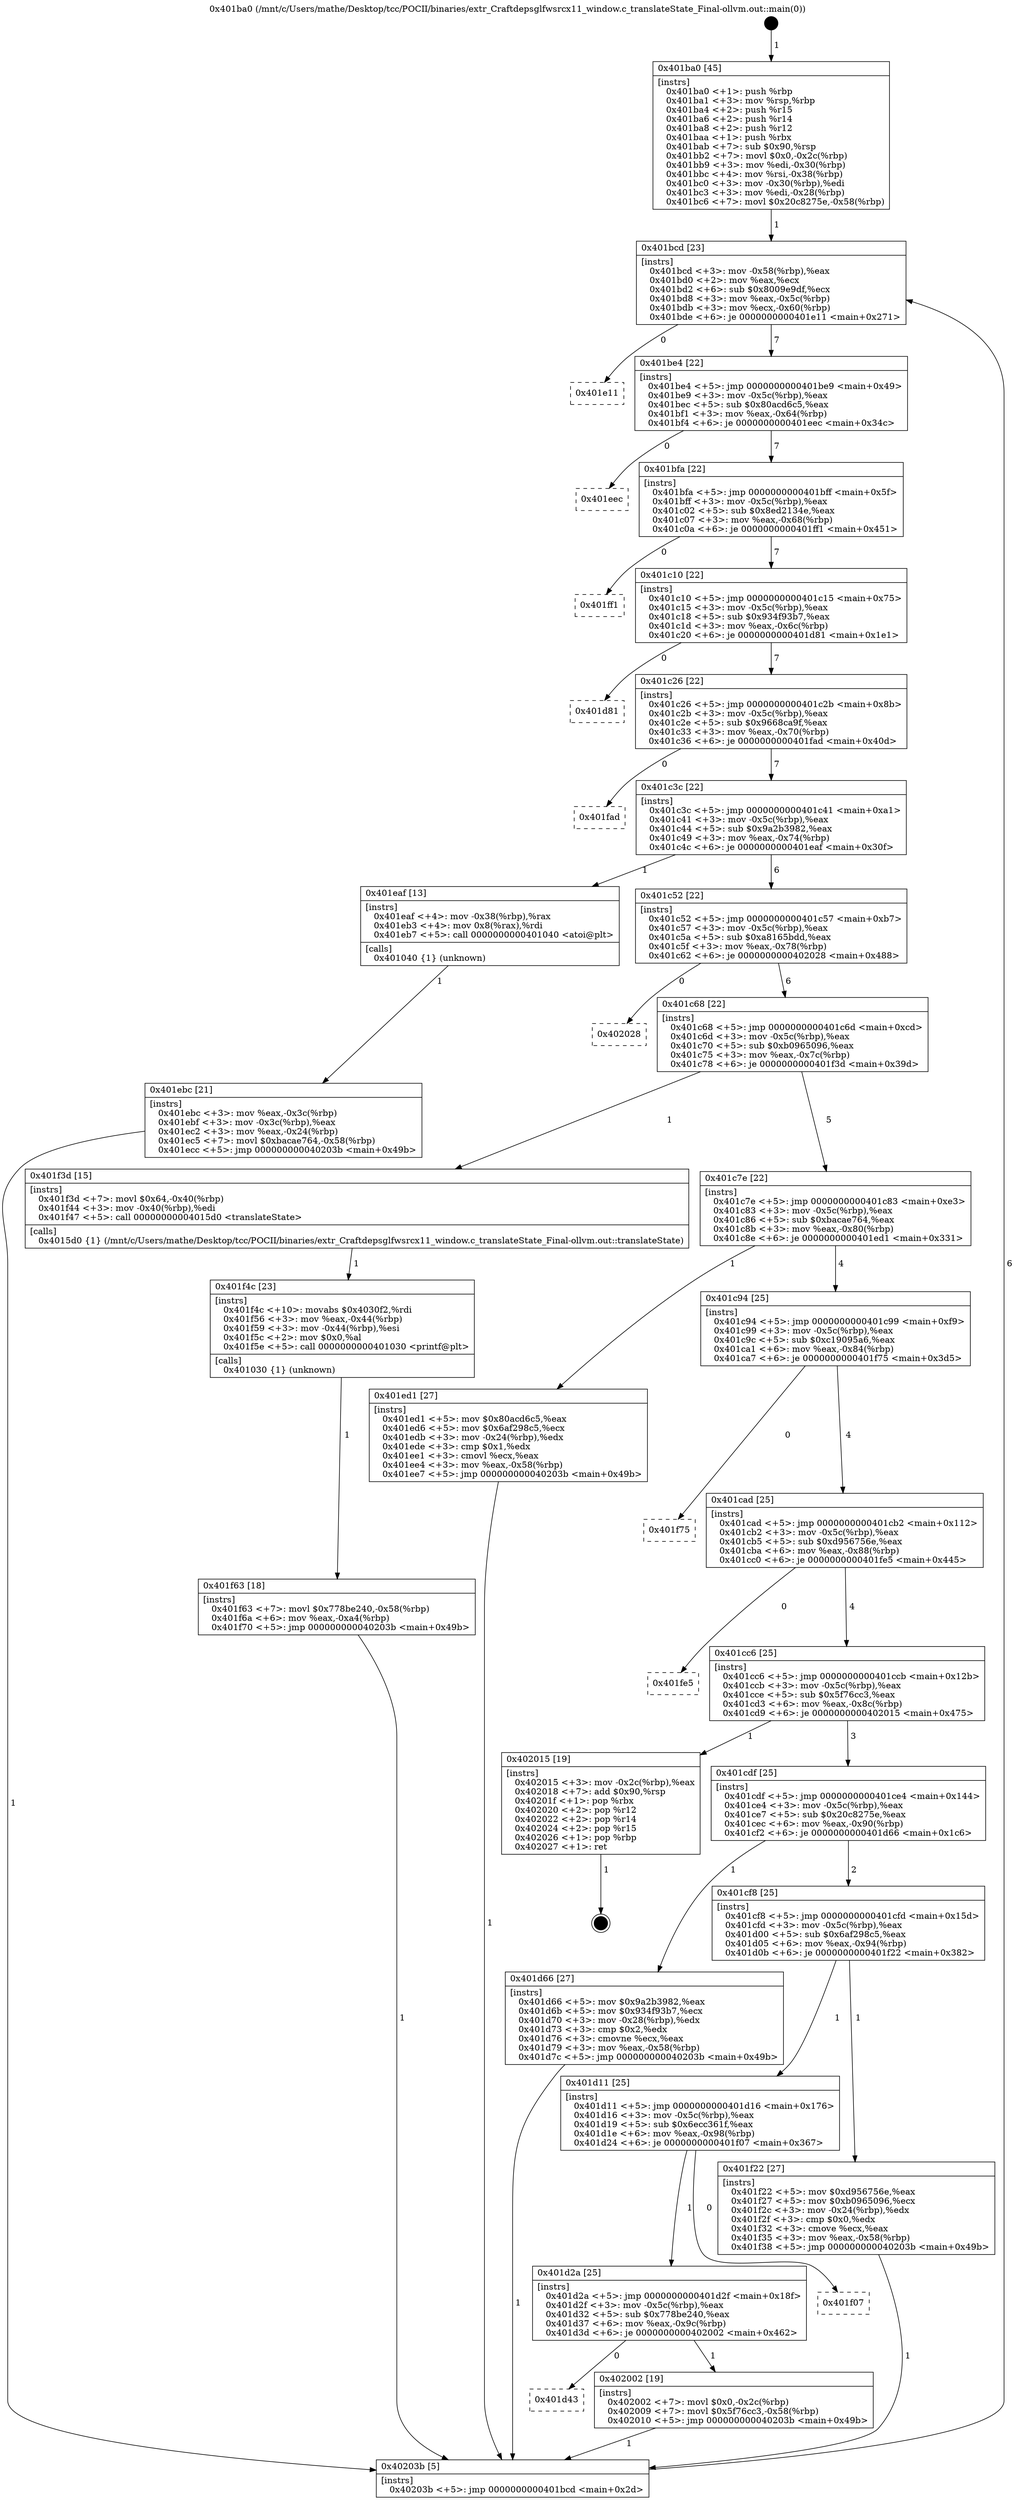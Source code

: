 digraph "0x401ba0" {
  label = "0x401ba0 (/mnt/c/Users/mathe/Desktop/tcc/POCII/binaries/extr_Craftdepsglfwsrcx11_window.c_translateState_Final-ollvm.out::main(0))"
  labelloc = "t"
  node[shape=record]

  Entry [label="",width=0.3,height=0.3,shape=circle,fillcolor=black,style=filled]
  "0x401bcd" [label="{
     0x401bcd [23]\l
     | [instrs]\l
     &nbsp;&nbsp;0x401bcd \<+3\>: mov -0x58(%rbp),%eax\l
     &nbsp;&nbsp;0x401bd0 \<+2\>: mov %eax,%ecx\l
     &nbsp;&nbsp;0x401bd2 \<+6\>: sub $0x8009e9df,%ecx\l
     &nbsp;&nbsp;0x401bd8 \<+3\>: mov %eax,-0x5c(%rbp)\l
     &nbsp;&nbsp;0x401bdb \<+3\>: mov %ecx,-0x60(%rbp)\l
     &nbsp;&nbsp;0x401bde \<+6\>: je 0000000000401e11 \<main+0x271\>\l
  }"]
  "0x401e11" [label="{
     0x401e11\l
  }", style=dashed]
  "0x401be4" [label="{
     0x401be4 [22]\l
     | [instrs]\l
     &nbsp;&nbsp;0x401be4 \<+5\>: jmp 0000000000401be9 \<main+0x49\>\l
     &nbsp;&nbsp;0x401be9 \<+3\>: mov -0x5c(%rbp),%eax\l
     &nbsp;&nbsp;0x401bec \<+5\>: sub $0x80acd6c5,%eax\l
     &nbsp;&nbsp;0x401bf1 \<+3\>: mov %eax,-0x64(%rbp)\l
     &nbsp;&nbsp;0x401bf4 \<+6\>: je 0000000000401eec \<main+0x34c\>\l
  }"]
  Exit [label="",width=0.3,height=0.3,shape=circle,fillcolor=black,style=filled,peripheries=2]
  "0x401eec" [label="{
     0x401eec\l
  }", style=dashed]
  "0x401bfa" [label="{
     0x401bfa [22]\l
     | [instrs]\l
     &nbsp;&nbsp;0x401bfa \<+5\>: jmp 0000000000401bff \<main+0x5f\>\l
     &nbsp;&nbsp;0x401bff \<+3\>: mov -0x5c(%rbp),%eax\l
     &nbsp;&nbsp;0x401c02 \<+5\>: sub $0x8ed2134e,%eax\l
     &nbsp;&nbsp;0x401c07 \<+3\>: mov %eax,-0x68(%rbp)\l
     &nbsp;&nbsp;0x401c0a \<+6\>: je 0000000000401ff1 \<main+0x451\>\l
  }"]
  "0x401d43" [label="{
     0x401d43\l
  }", style=dashed]
  "0x401ff1" [label="{
     0x401ff1\l
  }", style=dashed]
  "0x401c10" [label="{
     0x401c10 [22]\l
     | [instrs]\l
     &nbsp;&nbsp;0x401c10 \<+5\>: jmp 0000000000401c15 \<main+0x75\>\l
     &nbsp;&nbsp;0x401c15 \<+3\>: mov -0x5c(%rbp),%eax\l
     &nbsp;&nbsp;0x401c18 \<+5\>: sub $0x934f93b7,%eax\l
     &nbsp;&nbsp;0x401c1d \<+3\>: mov %eax,-0x6c(%rbp)\l
     &nbsp;&nbsp;0x401c20 \<+6\>: je 0000000000401d81 \<main+0x1e1\>\l
  }"]
  "0x402002" [label="{
     0x402002 [19]\l
     | [instrs]\l
     &nbsp;&nbsp;0x402002 \<+7\>: movl $0x0,-0x2c(%rbp)\l
     &nbsp;&nbsp;0x402009 \<+7\>: movl $0x5f76cc3,-0x58(%rbp)\l
     &nbsp;&nbsp;0x402010 \<+5\>: jmp 000000000040203b \<main+0x49b\>\l
  }"]
  "0x401d81" [label="{
     0x401d81\l
  }", style=dashed]
  "0x401c26" [label="{
     0x401c26 [22]\l
     | [instrs]\l
     &nbsp;&nbsp;0x401c26 \<+5\>: jmp 0000000000401c2b \<main+0x8b\>\l
     &nbsp;&nbsp;0x401c2b \<+3\>: mov -0x5c(%rbp),%eax\l
     &nbsp;&nbsp;0x401c2e \<+5\>: sub $0x9668ca9f,%eax\l
     &nbsp;&nbsp;0x401c33 \<+3\>: mov %eax,-0x70(%rbp)\l
     &nbsp;&nbsp;0x401c36 \<+6\>: je 0000000000401fad \<main+0x40d\>\l
  }"]
  "0x401d2a" [label="{
     0x401d2a [25]\l
     | [instrs]\l
     &nbsp;&nbsp;0x401d2a \<+5\>: jmp 0000000000401d2f \<main+0x18f\>\l
     &nbsp;&nbsp;0x401d2f \<+3\>: mov -0x5c(%rbp),%eax\l
     &nbsp;&nbsp;0x401d32 \<+5\>: sub $0x778be240,%eax\l
     &nbsp;&nbsp;0x401d37 \<+6\>: mov %eax,-0x9c(%rbp)\l
     &nbsp;&nbsp;0x401d3d \<+6\>: je 0000000000402002 \<main+0x462\>\l
  }"]
  "0x401fad" [label="{
     0x401fad\l
  }", style=dashed]
  "0x401c3c" [label="{
     0x401c3c [22]\l
     | [instrs]\l
     &nbsp;&nbsp;0x401c3c \<+5\>: jmp 0000000000401c41 \<main+0xa1\>\l
     &nbsp;&nbsp;0x401c41 \<+3\>: mov -0x5c(%rbp),%eax\l
     &nbsp;&nbsp;0x401c44 \<+5\>: sub $0x9a2b3982,%eax\l
     &nbsp;&nbsp;0x401c49 \<+3\>: mov %eax,-0x74(%rbp)\l
     &nbsp;&nbsp;0x401c4c \<+6\>: je 0000000000401eaf \<main+0x30f\>\l
  }"]
  "0x401f07" [label="{
     0x401f07\l
  }", style=dashed]
  "0x401eaf" [label="{
     0x401eaf [13]\l
     | [instrs]\l
     &nbsp;&nbsp;0x401eaf \<+4\>: mov -0x38(%rbp),%rax\l
     &nbsp;&nbsp;0x401eb3 \<+4\>: mov 0x8(%rax),%rdi\l
     &nbsp;&nbsp;0x401eb7 \<+5\>: call 0000000000401040 \<atoi@plt\>\l
     | [calls]\l
     &nbsp;&nbsp;0x401040 \{1\} (unknown)\l
  }"]
  "0x401c52" [label="{
     0x401c52 [22]\l
     | [instrs]\l
     &nbsp;&nbsp;0x401c52 \<+5\>: jmp 0000000000401c57 \<main+0xb7\>\l
     &nbsp;&nbsp;0x401c57 \<+3\>: mov -0x5c(%rbp),%eax\l
     &nbsp;&nbsp;0x401c5a \<+5\>: sub $0xa8165bdd,%eax\l
     &nbsp;&nbsp;0x401c5f \<+3\>: mov %eax,-0x78(%rbp)\l
     &nbsp;&nbsp;0x401c62 \<+6\>: je 0000000000402028 \<main+0x488\>\l
  }"]
  "0x401f63" [label="{
     0x401f63 [18]\l
     | [instrs]\l
     &nbsp;&nbsp;0x401f63 \<+7\>: movl $0x778be240,-0x58(%rbp)\l
     &nbsp;&nbsp;0x401f6a \<+6\>: mov %eax,-0xa4(%rbp)\l
     &nbsp;&nbsp;0x401f70 \<+5\>: jmp 000000000040203b \<main+0x49b\>\l
  }"]
  "0x402028" [label="{
     0x402028\l
  }", style=dashed]
  "0x401c68" [label="{
     0x401c68 [22]\l
     | [instrs]\l
     &nbsp;&nbsp;0x401c68 \<+5\>: jmp 0000000000401c6d \<main+0xcd\>\l
     &nbsp;&nbsp;0x401c6d \<+3\>: mov -0x5c(%rbp),%eax\l
     &nbsp;&nbsp;0x401c70 \<+5\>: sub $0xb0965096,%eax\l
     &nbsp;&nbsp;0x401c75 \<+3\>: mov %eax,-0x7c(%rbp)\l
     &nbsp;&nbsp;0x401c78 \<+6\>: je 0000000000401f3d \<main+0x39d\>\l
  }"]
  "0x401f4c" [label="{
     0x401f4c [23]\l
     | [instrs]\l
     &nbsp;&nbsp;0x401f4c \<+10\>: movabs $0x4030f2,%rdi\l
     &nbsp;&nbsp;0x401f56 \<+3\>: mov %eax,-0x44(%rbp)\l
     &nbsp;&nbsp;0x401f59 \<+3\>: mov -0x44(%rbp),%esi\l
     &nbsp;&nbsp;0x401f5c \<+2\>: mov $0x0,%al\l
     &nbsp;&nbsp;0x401f5e \<+5\>: call 0000000000401030 \<printf@plt\>\l
     | [calls]\l
     &nbsp;&nbsp;0x401030 \{1\} (unknown)\l
  }"]
  "0x401f3d" [label="{
     0x401f3d [15]\l
     | [instrs]\l
     &nbsp;&nbsp;0x401f3d \<+7\>: movl $0x64,-0x40(%rbp)\l
     &nbsp;&nbsp;0x401f44 \<+3\>: mov -0x40(%rbp),%edi\l
     &nbsp;&nbsp;0x401f47 \<+5\>: call 00000000004015d0 \<translateState\>\l
     | [calls]\l
     &nbsp;&nbsp;0x4015d0 \{1\} (/mnt/c/Users/mathe/Desktop/tcc/POCII/binaries/extr_Craftdepsglfwsrcx11_window.c_translateState_Final-ollvm.out::translateState)\l
  }"]
  "0x401c7e" [label="{
     0x401c7e [22]\l
     | [instrs]\l
     &nbsp;&nbsp;0x401c7e \<+5\>: jmp 0000000000401c83 \<main+0xe3\>\l
     &nbsp;&nbsp;0x401c83 \<+3\>: mov -0x5c(%rbp),%eax\l
     &nbsp;&nbsp;0x401c86 \<+5\>: sub $0xbacae764,%eax\l
     &nbsp;&nbsp;0x401c8b \<+3\>: mov %eax,-0x80(%rbp)\l
     &nbsp;&nbsp;0x401c8e \<+6\>: je 0000000000401ed1 \<main+0x331\>\l
  }"]
  "0x401d11" [label="{
     0x401d11 [25]\l
     | [instrs]\l
     &nbsp;&nbsp;0x401d11 \<+5\>: jmp 0000000000401d16 \<main+0x176\>\l
     &nbsp;&nbsp;0x401d16 \<+3\>: mov -0x5c(%rbp),%eax\l
     &nbsp;&nbsp;0x401d19 \<+5\>: sub $0x6ecc361f,%eax\l
     &nbsp;&nbsp;0x401d1e \<+6\>: mov %eax,-0x98(%rbp)\l
     &nbsp;&nbsp;0x401d24 \<+6\>: je 0000000000401f07 \<main+0x367\>\l
  }"]
  "0x401ed1" [label="{
     0x401ed1 [27]\l
     | [instrs]\l
     &nbsp;&nbsp;0x401ed1 \<+5\>: mov $0x80acd6c5,%eax\l
     &nbsp;&nbsp;0x401ed6 \<+5\>: mov $0x6af298c5,%ecx\l
     &nbsp;&nbsp;0x401edb \<+3\>: mov -0x24(%rbp),%edx\l
     &nbsp;&nbsp;0x401ede \<+3\>: cmp $0x1,%edx\l
     &nbsp;&nbsp;0x401ee1 \<+3\>: cmovl %ecx,%eax\l
     &nbsp;&nbsp;0x401ee4 \<+3\>: mov %eax,-0x58(%rbp)\l
     &nbsp;&nbsp;0x401ee7 \<+5\>: jmp 000000000040203b \<main+0x49b\>\l
  }"]
  "0x401c94" [label="{
     0x401c94 [25]\l
     | [instrs]\l
     &nbsp;&nbsp;0x401c94 \<+5\>: jmp 0000000000401c99 \<main+0xf9\>\l
     &nbsp;&nbsp;0x401c99 \<+3\>: mov -0x5c(%rbp),%eax\l
     &nbsp;&nbsp;0x401c9c \<+5\>: sub $0xc19095a6,%eax\l
     &nbsp;&nbsp;0x401ca1 \<+6\>: mov %eax,-0x84(%rbp)\l
     &nbsp;&nbsp;0x401ca7 \<+6\>: je 0000000000401f75 \<main+0x3d5\>\l
  }"]
  "0x401f22" [label="{
     0x401f22 [27]\l
     | [instrs]\l
     &nbsp;&nbsp;0x401f22 \<+5\>: mov $0xd956756e,%eax\l
     &nbsp;&nbsp;0x401f27 \<+5\>: mov $0xb0965096,%ecx\l
     &nbsp;&nbsp;0x401f2c \<+3\>: mov -0x24(%rbp),%edx\l
     &nbsp;&nbsp;0x401f2f \<+3\>: cmp $0x0,%edx\l
     &nbsp;&nbsp;0x401f32 \<+3\>: cmove %ecx,%eax\l
     &nbsp;&nbsp;0x401f35 \<+3\>: mov %eax,-0x58(%rbp)\l
     &nbsp;&nbsp;0x401f38 \<+5\>: jmp 000000000040203b \<main+0x49b\>\l
  }"]
  "0x401f75" [label="{
     0x401f75\l
  }", style=dashed]
  "0x401cad" [label="{
     0x401cad [25]\l
     | [instrs]\l
     &nbsp;&nbsp;0x401cad \<+5\>: jmp 0000000000401cb2 \<main+0x112\>\l
     &nbsp;&nbsp;0x401cb2 \<+3\>: mov -0x5c(%rbp),%eax\l
     &nbsp;&nbsp;0x401cb5 \<+5\>: sub $0xd956756e,%eax\l
     &nbsp;&nbsp;0x401cba \<+6\>: mov %eax,-0x88(%rbp)\l
     &nbsp;&nbsp;0x401cc0 \<+6\>: je 0000000000401fe5 \<main+0x445\>\l
  }"]
  "0x401ebc" [label="{
     0x401ebc [21]\l
     | [instrs]\l
     &nbsp;&nbsp;0x401ebc \<+3\>: mov %eax,-0x3c(%rbp)\l
     &nbsp;&nbsp;0x401ebf \<+3\>: mov -0x3c(%rbp),%eax\l
     &nbsp;&nbsp;0x401ec2 \<+3\>: mov %eax,-0x24(%rbp)\l
     &nbsp;&nbsp;0x401ec5 \<+7\>: movl $0xbacae764,-0x58(%rbp)\l
     &nbsp;&nbsp;0x401ecc \<+5\>: jmp 000000000040203b \<main+0x49b\>\l
  }"]
  "0x401fe5" [label="{
     0x401fe5\l
  }", style=dashed]
  "0x401cc6" [label="{
     0x401cc6 [25]\l
     | [instrs]\l
     &nbsp;&nbsp;0x401cc6 \<+5\>: jmp 0000000000401ccb \<main+0x12b\>\l
     &nbsp;&nbsp;0x401ccb \<+3\>: mov -0x5c(%rbp),%eax\l
     &nbsp;&nbsp;0x401cce \<+5\>: sub $0x5f76cc3,%eax\l
     &nbsp;&nbsp;0x401cd3 \<+6\>: mov %eax,-0x8c(%rbp)\l
     &nbsp;&nbsp;0x401cd9 \<+6\>: je 0000000000402015 \<main+0x475\>\l
  }"]
  "0x401ba0" [label="{
     0x401ba0 [45]\l
     | [instrs]\l
     &nbsp;&nbsp;0x401ba0 \<+1\>: push %rbp\l
     &nbsp;&nbsp;0x401ba1 \<+3\>: mov %rsp,%rbp\l
     &nbsp;&nbsp;0x401ba4 \<+2\>: push %r15\l
     &nbsp;&nbsp;0x401ba6 \<+2\>: push %r14\l
     &nbsp;&nbsp;0x401ba8 \<+2\>: push %r12\l
     &nbsp;&nbsp;0x401baa \<+1\>: push %rbx\l
     &nbsp;&nbsp;0x401bab \<+7\>: sub $0x90,%rsp\l
     &nbsp;&nbsp;0x401bb2 \<+7\>: movl $0x0,-0x2c(%rbp)\l
     &nbsp;&nbsp;0x401bb9 \<+3\>: mov %edi,-0x30(%rbp)\l
     &nbsp;&nbsp;0x401bbc \<+4\>: mov %rsi,-0x38(%rbp)\l
     &nbsp;&nbsp;0x401bc0 \<+3\>: mov -0x30(%rbp),%edi\l
     &nbsp;&nbsp;0x401bc3 \<+3\>: mov %edi,-0x28(%rbp)\l
     &nbsp;&nbsp;0x401bc6 \<+7\>: movl $0x20c8275e,-0x58(%rbp)\l
  }"]
  "0x402015" [label="{
     0x402015 [19]\l
     | [instrs]\l
     &nbsp;&nbsp;0x402015 \<+3\>: mov -0x2c(%rbp),%eax\l
     &nbsp;&nbsp;0x402018 \<+7\>: add $0x90,%rsp\l
     &nbsp;&nbsp;0x40201f \<+1\>: pop %rbx\l
     &nbsp;&nbsp;0x402020 \<+2\>: pop %r12\l
     &nbsp;&nbsp;0x402022 \<+2\>: pop %r14\l
     &nbsp;&nbsp;0x402024 \<+2\>: pop %r15\l
     &nbsp;&nbsp;0x402026 \<+1\>: pop %rbp\l
     &nbsp;&nbsp;0x402027 \<+1\>: ret\l
  }"]
  "0x401cdf" [label="{
     0x401cdf [25]\l
     | [instrs]\l
     &nbsp;&nbsp;0x401cdf \<+5\>: jmp 0000000000401ce4 \<main+0x144\>\l
     &nbsp;&nbsp;0x401ce4 \<+3\>: mov -0x5c(%rbp),%eax\l
     &nbsp;&nbsp;0x401ce7 \<+5\>: sub $0x20c8275e,%eax\l
     &nbsp;&nbsp;0x401cec \<+6\>: mov %eax,-0x90(%rbp)\l
     &nbsp;&nbsp;0x401cf2 \<+6\>: je 0000000000401d66 \<main+0x1c6\>\l
  }"]
  "0x40203b" [label="{
     0x40203b [5]\l
     | [instrs]\l
     &nbsp;&nbsp;0x40203b \<+5\>: jmp 0000000000401bcd \<main+0x2d\>\l
  }"]
  "0x401d66" [label="{
     0x401d66 [27]\l
     | [instrs]\l
     &nbsp;&nbsp;0x401d66 \<+5\>: mov $0x9a2b3982,%eax\l
     &nbsp;&nbsp;0x401d6b \<+5\>: mov $0x934f93b7,%ecx\l
     &nbsp;&nbsp;0x401d70 \<+3\>: mov -0x28(%rbp),%edx\l
     &nbsp;&nbsp;0x401d73 \<+3\>: cmp $0x2,%edx\l
     &nbsp;&nbsp;0x401d76 \<+3\>: cmovne %ecx,%eax\l
     &nbsp;&nbsp;0x401d79 \<+3\>: mov %eax,-0x58(%rbp)\l
     &nbsp;&nbsp;0x401d7c \<+5\>: jmp 000000000040203b \<main+0x49b\>\l
  }"]
  "0x401cf8" [label="{
     0x401cf8 [25]\l
     | [instrs]\l
     &nbsp;&nbsp;0x401cf8 \<+5\>: jmp 0000000000401cfd \<main+0x15d\>\l
     &nbsp;&nbsp;0x401cfd \<+3\>: mov -0x5c(%rbp),%eax\l
     &nbsp;&nbsp;0x401d00 \<+5\>: sub $0x6af298c5,%eax\l
     &nbsp;&nbsp;0x401d05 \<+6\>: mov %eax,-0x94(%rbp)\l
     &nbsp;&nbsp;0x401d0b \<+6\>: je 0000000000401f22 \<main+0x382\>\l
  }"]
  Entry -> "0x401ba0" [label=" 1"]
  "0x401bcd" -> "0x401e11" [label=" 0"]
  "0x401bcd" -> "0x401be4" [label=" 7"]
  "0x402015" -> Exit [label=" 1"]
  "0x401be4" -> "0x401eec" [label=" 0"]
  "0x401be4" -> "0x401bfa" [label=" 7"]
  "0x402002" -> "0x40203b" [label=" 1"]
  "0x401bfa" -> "0x401ff1" [label=" 0"]
  "0x401bfa" -> "0x401c10" [label=" 7"]
  "0x401d2a" -> "0x401d43" [label=" 0"]
  "0x401c10" -> "0x401d81" [label=" 0"]
  "0x401c10" -> "0x401c26" [label=" 7"]
  "0x401d2a" -> "0x402002" [label=" 1"]
  "0x401c26" -> "0x401fad" [label=" 0"]
  "0x401c26" -> "0x401c3c" [label=" 7"]
  "0x401d11" -> "0x401d2a" [label=" 1"]
  "0x401c3c" -> "0x401eaf" [label=" 1"]
  "0x401c3c" -> "0x401c52" [label=" 6"]
  "0x401d11" -> "0x401f07" [label=" 0"]
  "0x401c52" -> "0x402028" [label=" 0"]
  "0x401c52" -> "0x401c68" [label=" 6"]
  "0x401f63" -> "0x40203b" [label=" 1"]
  "0x401c68" -> "0x401f3d" [label=" 1"]
  "0x401c68" -> "0x401c7e" [label=" 5"]
  "0x401f4c" -> "0x401f63" [label=" 1"]
  "0x401c7e" -> "0x401ed1" [label=" 1"]
  "0x401c7e" -> "0x401c94" [label=" 4"]
  "0x401f3d" -> "0x401f4c" [label=" 1"]
  "0x401c94" -> "0x401f75" [label=" 0"]
  "0x401c94" -> "0x401cad" [label=" 4"]
  "0x401f22" -> "0x40203b" [label=" 1"]
  "0x401cad" -> "0x401fe5" [label=" 0"]
  "0x401cad" -> "0x401cc6" [label=" 4"]
  "0x401cf8" -> "0x401f22" [label=" 1"]
  "0x401cc6" -> "0x402015" [label=" 1"]
  "0x401cc6" -> "0x401cdf" [label=" 3"]
  "0x401cf8" -> "0x401d11" [label=" 1"]
  "0x401cdf" -> "0x401d66" [label=" 1"]
  "0x401cdf" -> "0x401cf8" [label=" 2"]
  "0x401d66" -> "0x40203b" [label=" 1"]
  "0x401ba0" -> "0x401bcd" [label=" 1"]
  "0x40203b" -> "0x401bcd" [label=" 6"]
  "0x401eaf" -> "0x401ebc" [label=" 1"]
  "0x401ebc" -> "0x40203b" [label=" 1"]
  "0x401ed1" -> "0x40203b" [label=" 1"]
}
